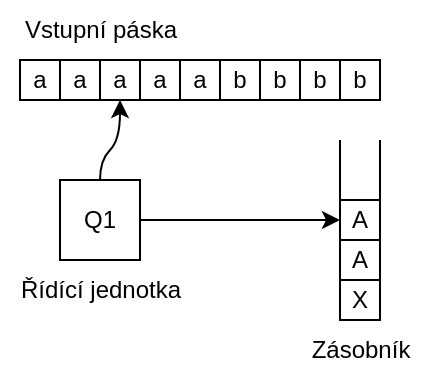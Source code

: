 <mxfile version="22.1.18" type="device">
  <diagram name="Page-1" id="O-v-rQCi-i0JPPYrqmfD">
    <mxGraphModel dx="574" dy="354" grid="1" gridSize="10" guides="1" tooltips="1" connect="1" arrows="1" fold="1" page="1" pageScale="1" pageWidth="827" pageHeight="1169" math="0" shadow="0">
      <root>
        <mxCell id="0" />
        <mxCell id="1" parent="0" />
        <mxCell id="7qg6cGtXC0hGFeDz-ffd-2" value="a" style="whiteSpace=wrap;html=1;aspect=fixed;" vertex="1" parent="1">
          <mxGeometry x="10" y="30" width="20" height="20" as="geometry" />
        </mxCell>
        <mxCell id="7qg6cGtXC0hGFeDz-ffd-3" value="a" style="whiteSpace=wrap;html=1;aspect=fixed;" vertex="1" parent="1">
          <mxGeometry x="30" y="30" width="20" height="20" as="geometry" />
        </mxCell>
        <mxCell id="7qg6cGtXC0hGFeDz-ffd-4" value="a" style="whiteSpace=wrap;html=1;aspect=fixed;" vertex="1" parent="1">
          <mxGeometry x="50" y="30" width="20" height="20" as="geometry" />
        </mxCell>
        <mxCell id="7qg6cGtXC0hGFeDz-ffd-5" value="a" style="whiteSpace=wrap;html=1;aspect=fixed;" vertex="1" parent="1">
          <mxGeometry x="70" y="30" width="20" height="20" as="geometry" />
        </mxCell>
        <mxCell id="7qg6cGtXC0hGFeDz-ffd-6" value="a" style="whiteSpace=wrap;html=1;aspect=fixed;" vertex="1" parent="1">
          <mxGeometry x="90" y="30" width="20" height="20" as="geometry" />
        </mxCell>
        <mxCell id="7qg6cGtXC0hGFeDz-ffd-7" value="b" style="whiteSpace=wrap;html=1;aspect=fixed;" vertex="1" parent="1">
          <mxGeometry x="110" y="30" width="20" height="20" as="geometry" />
        </mxCell>
        <mxCell id="7qg6cGtXC0hGFeDz-ffd-8" value="b" style="whiteSpace=wrap;html=1;aspect=fixed;" vertex="1" parent="1">
          <mxGeometry x="130" y="30" width="20" height="20" as="geometry" />
        </mxCell>
        <mxCell id="7qg6cGtXC0hGFeDz-ffd-9" value="b" style="whiteSpace=wrap;html=1;aspect=fixed;" vertex="1" parent="1">
          <mxGeometry x="150" y="30" width="20" height="20" as="geometry" />
        </mxCell>
        <mxCell id="7qg6cGtXC0hGFeDz-ffd-10" value="b" style="whiteSpace=wrap;html=1;aspect=fixed;" vertex="1" parent="1">
          <mxGeometry x="170" y="30" width="20" height="20" as="geometry" />
        </mxCell>
        <mxCell id="7qg6cGtXC0hGFeDz-ffd-11" value="Q1" style="whiteSpace=wrap;html=1;aspect=fixed;" vertex="1" parent="1">
          <mxGeometry x="30" y="90" width="40" height="40" as="geometry" />
        </mxCell>
        <mxCell id="7qg6cGtXC0hGFeDz-ffd-14" value="" style="endArrow=none;html=1;rounded=0;exitX=0;exitY=1;exitDx=0;exitDy=0;" edge="1" parent="1" source="7qg6cGtXC0hGFeDz-ffd-18">
          <mxGeometry width="50" height="50" relative="1" as="geometry">
            <mxPoint x="170" y="180" as="sourcePoint" />
            <mxPoint x="170" y="70" as="targetPoint" />
          </mxGeometry>
        </mxCell>
        <mxCell id="7qg6cGtXC0hGFeDz-ffd-16" value="" style="endArrow=none;html=1;rounded=0;exitX=1;exitY=1;exitDx=0;exitDy=0;" edge="1" parent="1" source="7qg6cGtXC0hGFeDz-ffd-18">
          <mxGeometry width="50" height="50" relative="1" as="geometry">
            <mxPoint x="190" y="180" as="sourcePoint" />
            <mxPoint x="190" y="70" as="targetPoint" />
          </mxGeometry>
        </mxCell>
        <mxCell id="7qg6cGtXC0hGFeDz-ffd-17" value="" style="endArrow=none;html=1;rounded=0;entryX=1;entryY=1;entryDx=0;entryDy=0;" edge="1" parent="1" target="7qg6cGtXC0hGFeDz-ffd-18">
          <mxGeometry width="50" height="50" relative="1" as="geometry">
            <mxPoint x="170" y="160" as="sourcePoint" />
            <mxPoint x="190" y="180" as="targetPoint" />
          </mxGeometry>
        </mxCell>
        <mxCell id="7qg6cGtXC0hGFeDz-ffd-18" value="X" style="whiteSpace=wrap;html=1;aspect=fixed;" vertex="1" parent="1">
          <mxGeometry x="170" y="140" width="20" height="20" as="geometry" />
        </mxCell>
        <mxCell id="7qg6cGtXC0hGFeDz-ffd-19" value="A" style="whiteSpace=wrap;html=1;aspect=fixed;" vertex="1" parent="1">
          <mxGeometry x="170" y="120" width="20" height="20" as="geometry" />
        </mxCell>
        <mxCell id="7qg6cGtXC0hGFeDz-ffd-20" value="A" style="whiteSpace=wrap;html=1;aspect=fixed;" vertex="1" parent="1">
          <mxGeometry x="170" y="100" width="20" height="20" as="geometry" />
        </mxCell>
        <mxCell id="7qg6cGtXC0hGFeDz-ffd-21" value="Vstupní páska" style="text;html=1;align=center;verticalAlign=middle;resizable=0;points=[];autosize=1;strokeColor=none;fillColor=none;" vertex="1" parent="1">
          <mxGeometry width="100" height="30" as="geometry" />
        </mxCell>
        <mxCell id="7qg6cGtXC0hGFeDz-ffd-22" value="Zásobník" style="text;html=1;align=center;verticalAlign=middle;resizable=0;points=[];autosize=1;strokeColor=none;fillColor=none;" vertex="1" parent="1">
          <mxGeometry x="145" y="160" width="70" height="30" as="geometry" />
        </mxCell>
        <mxCell id="7qg6cGtXC0hGFeDz-ffd-23" value="Řídící jednotka" style="text;html=1;align=center;verticalAlign=middle;resizable=0;points=[];autosize=1;strokeColor=none;fillColor=none;" vertex="1" parent="1">
          <mxGeometry y="130" width="100" height="30" as="geometry" />
        </mxCell>
        <mxCell id="7qg6cGtXC0hGFeDz-ffd-24" value="" style="curved=1;endArrow=classic;html=1;rounded=0;exitX=0.5;exitY=0;exitDx=0;exitDy=0;entryX=0.5;entryY=1;entryDx=0;entryDy=0;" edge="1" parent="1" source="7qg6cGtXC0hGFeDz-ffd-11" target="7qg6cGtXC0hGFeDz-ffd-4">
          <mxGeometry width="50" height="50" relative="1" as="geometry">
            <mxPoint x="230" y="150" as="sourcePoint" />
            <mxPoint x="280" y="100" as="targetPoint" />
            <Array as="points">
              <mxPoint x="50" y="80" />
              <mxPoint x="60" y="70" />
            </Array>
          </mxGeometry>
        </mxCell>
        <mxCell id="7qg6cGtXC0hGFeDz-ffd-26" value="" style="curved=1;endArrow=classic;html=1;rounded=0;entryX=0;entryY=0.5;entryDx=0;entryDy=0;exitX=1;exitY=0.5;exitDx=0;exitDy=0;" edge="1" parent="1" source="7qg6cGtXC0hGFeDz-ffd-11" target="7qg6cGtXC0hGFeDz-ffd-20">
          <mxGeometry width="50" height="50" relative="1" as="geometry">
            <mxPoint x="100" y="150" as="sourcePoint" />
            <mxPoint x="150" y="100" as="targetPoint" />
            <Array as="points">
              <mxPoint x="110" y="110" />
            </Array>
          </mxGeometry>
        </mxCell>
      </root>
    </mxGraphModel>
  </diagram>
</mxfile>
